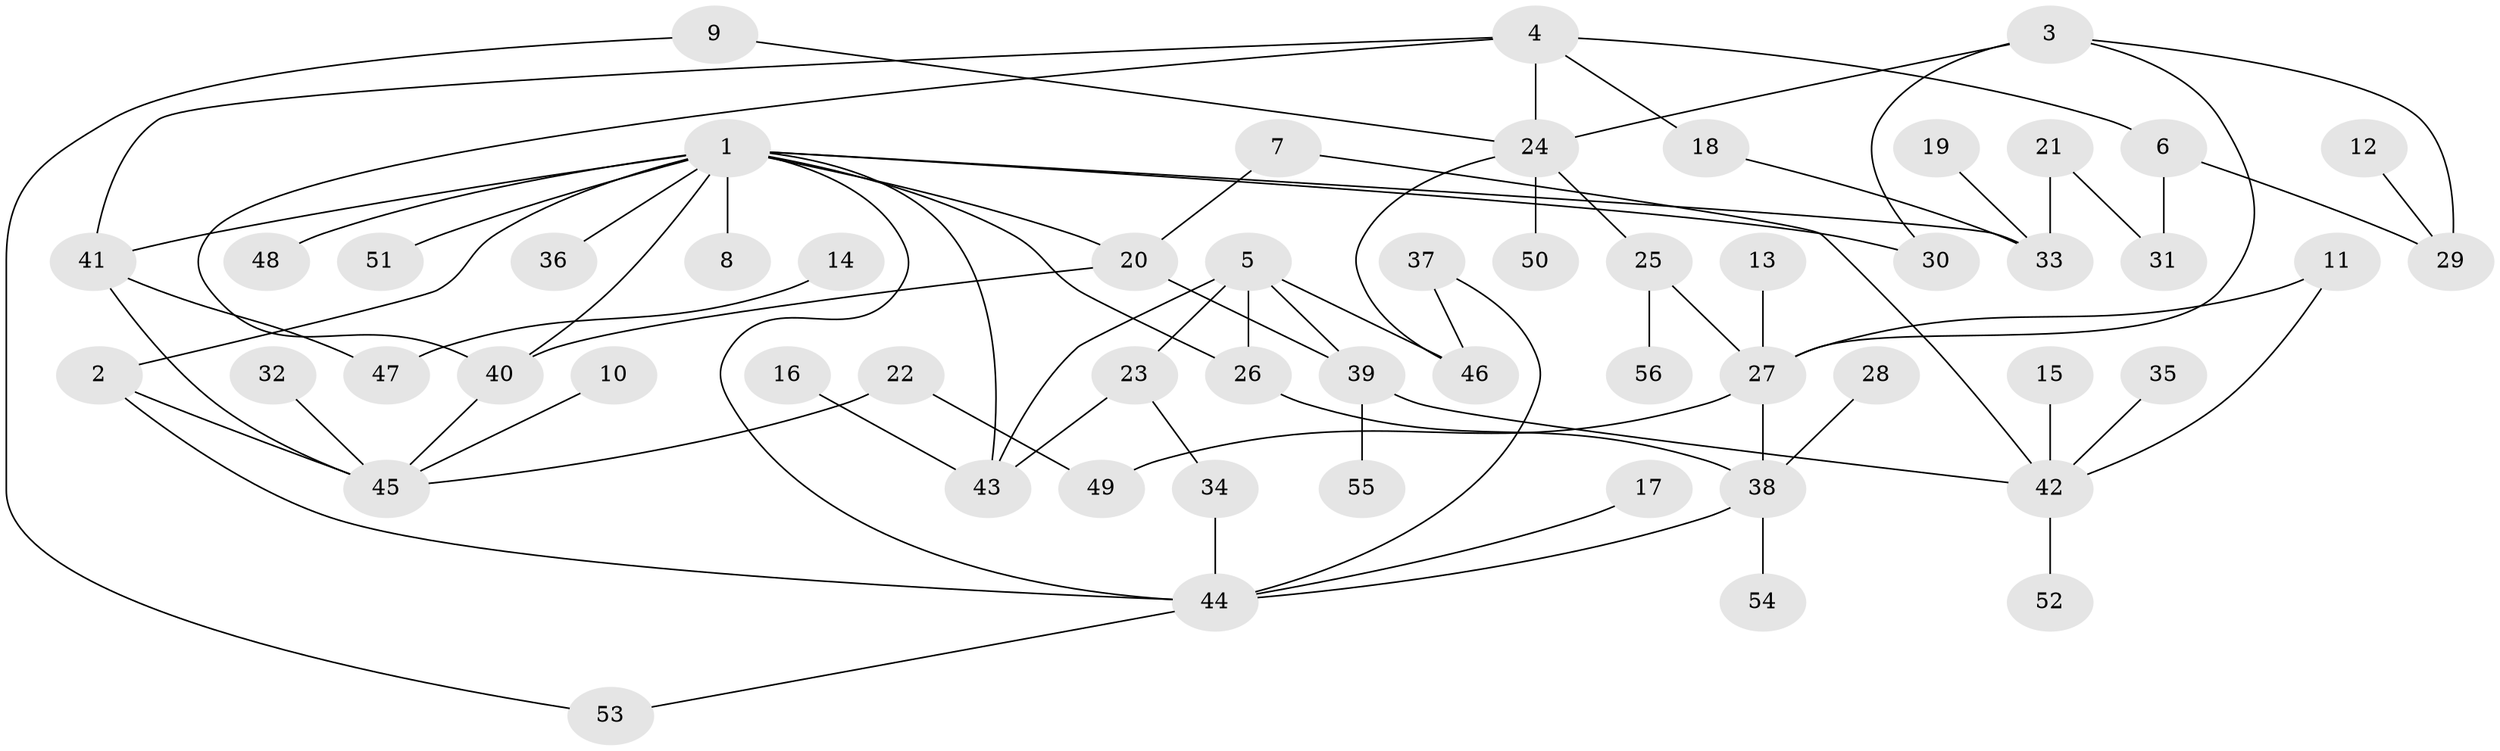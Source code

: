 // original degree distribution, {10: 0.008928571428571428, 4: 0.08928571428571429, 3: 0.16071428571428573, 5: 0.05357142857142857, 6: 0.026785714285714284, 2: 0.32142857142857145, 7: 0.008928571428571428, 1: 0.33035714285714285}
// Generated by graph-tools (version 1.1) at 2025/25/03/09/25 03:25:31]
// undirected, 56 vertices, 77 edges
graph export_dot {
graph [start="1"]
  node [color=gray90,style=filled];
  1;
  2;
  3;
  4;
  5;
  6;
  7;
  8;
  9;
  10;
  11;
  12;
  13;
  14;
  15;
  16;
  17;
  18;
  19;
  20;
  21;
  22;
  23;
  24;
  25;
  26;
  27;
  28;
  29;
  30;
  31;
  32;
  33;
  34;
  35;
  36;
  37;
  38;
  39;
  40;
  41;
  42;
  43;
  44;
  45;
  46;
  47;
  48;
  49;
  50;
  51;
  52;
  53;
  54;
  55;
  56;
  1 -- 2 [weight=1.0];
  1 -- 8 [weight=1.0];
  1 -- 20 [weight=1.0];
  1 -- 26 [weight=1.0];
  1 -- 30 [weight=1.0];
  1 -- 33 [weight=1.0];
  1 -- 36 [weight=1.0];
  1 -- 40 [weight=1.0];
  1 -- 41 [weight=1.0];
  1 -- 43 [weight=1.0];
  1 -- 44 [weight=1.0];
  1 -- 48 [weight=1.0];
  1 -- 51 [weight=1.0];
  2 -- 44 [weight=1.0];
  2 -- 45 [weight=1.0];
  3 -- 24 [weight=1.0];
  3 -- 27 [weight=1.0];
  3 -- 29 [weight=1.0];
  3 -- 30 [weight=1.0];
  4 -- 6 [weight=1.0];
  4 -- 18 [weight=1.0];
  4 -- 24 [weight=1.0];
  4 -- 40 [weight=1.0];
  4 -- 41 [weight=1.0];
  5 -- 23 [weight=1.0];
  5 -- 26 [weight=1.0];
  5 -- 39 [weight=1.0];
  5 -- 43 [weight=1.0];
  5 -- 46 [weight=1.0];
  6 -- 29 [weight=1.0];
  6 -- 31 [weight=1.0];
  7 -- 20 [weight=1.0];
  7 -- 42 [weight=1.0];
  9 -- 24 [weight=1.0];
  9 -- 53 [weight=1.0];
  10 -- 45 [weight=1.0];
  11 -- 27 [weight=1.0];
  11 -- 42 [weight=1.0];
  12 -- 29 [weight=1.0];
  13 -- 27 [weight=1.0];
  14 -- 47 [weight=1.0];
  15 -- 42 [weight=1.0];
  16 -- 43 [weight=1.0];
  17 -- 44 [weight=1.0];
  18 -- 33 [weight=1.0];
  19 -- 33 [weight=1.0];
  20 -- 39 [weight=1.0];
  20 -- 40 [weight=1.0];
  21 -- 31 [weight=1.0];
  21 -- 33 [weight=1.0];
  22 -- 45 [weight=1.0];
  22 -- 49 [weight=1.0];
  23 -- 34 [weight=1.0];
  23 -- 43 [weight=1.0];
  24 -- 25 [weight=1.0];
  24 -- 46 [weight=1.0];
  24 -- 50 [weight=1.0];
  25 -- 27 [weight=1.0];
  25 -- 56 [weight=1.0];
  26 -- 38 [weight=1.0];
  27 -- 38 [weight=2.0];
  27 -- 49 [weight=1.0];
  28 -- 38 [weight=1.0];
  32 -- 45 [weight=1.0];
  34 -- 44 [weight=1.0];
  35 -- 42 [weight=1.0];
  37 -- 44 [weight=1.0];
  37 -- 46 [weight=1.0];
  38 -- 44 [weight=1.0];
  38 -- 54 [weight=1.0];
  39 -- 42 [weight=1.0];
  39 -- 55 [weight=1.0];
  40 -- 45 [weight=1.0];
  41 -- 45 [weight=1.0];
  41 -- 47 [weight=1.0];
  42 -- 52 [weight=1.0];
  44 -- 53 [weight=1.0];
}
